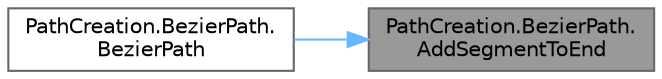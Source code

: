 digraph "PathCreation.BezierPath.AddSegmentToEnd"
{
 // LATEX_PDF_SIZE
  bgcolor="transparent";
  edge [fontname=Helvetica,fontsize=10,labelfontname=Helvetica,labelfontsize=10];
  node [fontname=Helvetica,fontsize=10,shape=box,height=0.2,width=0.4];
  rankdir="RL";
  Node1 [id="Node000001",label="PathCreation.BezierPath.\lAddSegmentToEnd",height=0.2,width=0.4,color="gray40", fillcolor="grey60", style="filled", fontcolor="black",tooltip="Add new anchor point to end of the path."];
  Node1 -> Node2 [id="edge3_Node000001_Node000002",dir="back",color="steelblue1",style="solid",tooltip=" "];
  Node2 [id="Node000002",label="PathCreation.BezierPath.\lBezierPath",height=0.2,width=0.4,color="grey40", fillcolor="white", style="filled",URL="$class_path_creation_1_1_bezier_path.html#aac7d7029f5378fd4196a2969b80469c1",tooltip="Creates a path from the supplied 3D points."];
}
